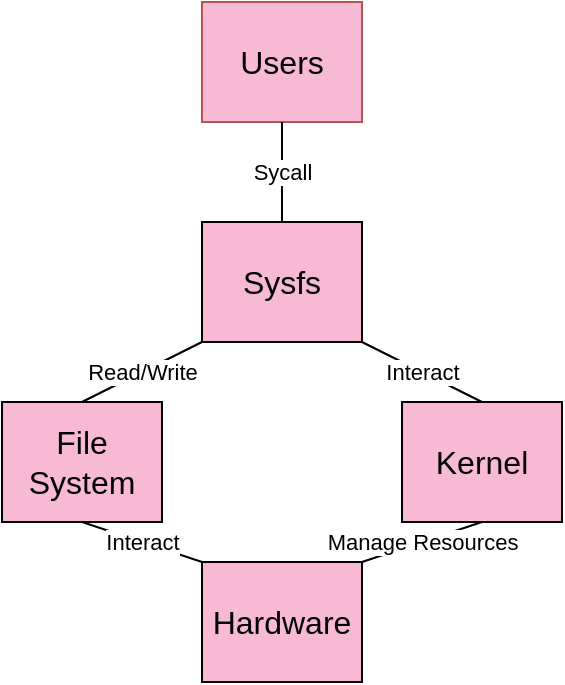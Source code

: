 <mxfile version="21.6.1" type="github">
  <diagram name="Page-1" id="oujaw5Og8ZjzXnW1-tWX">
    <mxGraphModel dx="730" dy="423" grid="1" gridSize="10" guides="1" tooltips="1" connect="1" arrows="1" fold="1" page="1" pageScale="1" pageWidth="850" pageHeight="1100" math="0" shadow="0">
      <root>
        <mxCell id="0" />
        <mxCell id="1" parent="0" />
        <mxCell id="b3DKTW9h6tUCR0ElXmK6-1" value="&lt;font style=&quot;font-size: 16px;&quot;&gt;Users&lt;/font&gt;" style="rounded=0;whiteSpace=wrap;html=1;fillColor=#F8B9D4;strokeColor=#b85450;" vertex="1" parent="1">
          <mxGeometry x="360" y="200" width="80" height="60" as="geometry" />
        </mxCell>
        <mxCell id="b3DKTW9h6tUCR0ElXmK6-3" value="&lt;font style=&quot;font-size: 16px;&quot;&gt;Sysfs&lt;/font&gt;" style="rounded=0;whiteSpace=wrap;html=1;fillColor=#F8B9D4;" vertex="1" parent="1">
          <mxGeometry x="360" y="310" width="80" height="60" as="geometry" />
        </mxCell>
        <mxCell id="b3DKTW9h6tUCR0ElXmK6-4" value="&lt;font style=&quot;font-size: 16px;&quot;&gt;Kernel&lt;/font&gt;" style="rounded=0;whiteSpace=wrap;html=1;fillColor=#F8B9D4;" vertex="1" parent="1">
          <mxGeometry x="460" y="400" width="80" height="60" as="geometry" />
        </mxCell>
        <mxCell id="b3DKTW9h6tUCR0ElXmK6-5" value="&lt;font style=&quot;font-size: 16px;&quot;&gt;File System&lt;br&gt;&lt;/font&gt;" style="rounded=0;whiteSpace=wrap;html=1;fillColor=#F8B9D4;" vertex="1" parent="1">
          <mxGeometry x="260" y="400" width="80" height="60" as="geometry" />
        </mxCell>
        <mxCell id="b3DKTW9h6tUCR0ElXmK6-6" value="&lt;font style=&quot;font-size: 16px;&quot;&gt;Hardware&lt;/font&gt;" style="rounded=0;whiteSpace=wrap;html=1;fillColor=#F8B9D4;" vertex="1" parent="1">
          <mxGeometry x="360" y="480" width="80" height="60" as="geometry" />
        </mxCell>
        <mxCell id="b3DKTW9h6tUCR0ElXmK6-7" value="Read/Write" style="endArrow=none;html=1;rounded=0;entryX=0;entryY=1;entryDx=0;entryDy=0;exitX=0.5;exitY=0;exitDx=0;exitDy=0;" edge="1" parent="1" source="b3DKTW9h6tUCR0ElXmK6-5" target="b3DKTW9h6tUCR0ElXmK6-3">
          <mxGeometry width="50" height="50" relative="1" as="geometry">
            <mxPoint x="320" y="420" as="sourcePoint" />
            <mxPoint x="370" y="370" as="targetPoint" />
          </mxGeometry>
        </mxCell>
        <mxCell id="b3DKTW9h6tUCR0ElXmK6-8" value="Interact" style="endArrow=none;html=1;rounded=0;entryX=1;entryY=1;entryDx=0;entryDy=0;exitX=0.5;exitY=0;exitDx=0;exitDy=0;" edge="1" parent="1" source="b3DKTW9h6tUCR0ElXmK6-4" target="b3DKTW9h6tUCR0ElXmK6-3">
          <mxGeometry width="50" height="50" relative="1" as="geometry">
            <mxPoint x="320" y="420" as="sourcePoint" />
            <mxPoint x="370" y="370" as="targetPoint" />
          </mxGeometry>
        </mxCell>
        <mxCell id="b3DKTW9h6tUCR0ElXmK6-9" value="Interact" style="endArrow=none;html=1;rounded=0;exitX=0;exitY=0;exitDx=0;exitDy=0;entryX=0.5;entryY=1;entryDx=0;entryDy=0;" edge="1" parent="1" source="b3DKTW9h6tUCR0ElXmK6-6" target="b3DKTW9h6tUCR0ElXmK6-5">
          <mxGeometry width="50" height="50" relative="1" as="geometry">
            <mxPoint x="320" y="420" as="sourcePoint" />
            <mxPoint x="370" y="370" as="targetPoint" />
          </mxGeometry>
        </mxCell>
        <mxCell id="b3DKTW9h6tUCR0ElXmK6-10" value="Manage Resources" style="endArrow=none;html=1;rounded=0;exitX=1;exitY=0;exitDx=0;exitDy=0;entryX=0.5;entryY=1;entryDx=0;entryDy=0;" edge="1" parent="1" source="b3DKTW9h6tUCR0ElXmK6-6" target="b3DKTW9h6tUCR0ElXmK6-4">
          <mxGeometry width="50" height="50" relative="1" as="geometry">
            <mxPoint x="320" y="420" as="sourcePoint" />
            <mxPoint x="370" y="370" as="targetPoint" />
          </mxGeometry>
        </mxCell>
        <mxCell id="b3DKTW9h6tUCR0ElXmK6-11" value="Sycall" style="endArrow=none;html=1;rounded=0;entryX=0.5;entryY=1;entryDx=0;entryDy=0;exitX=0.5;exitY=0;exitDx=0;exitDy=0;" edge="1" parent="1" source="b3DKTW9h6tUCR0ElXmK6-3" target="b3DKTW9h6tUCR0ElXmK6-1">
          <mxGeometry width="50" height="50" relative="1" as="geometry">
            <mxPoint x="320" y="420" as="sourcePoint" />
            <mxPoint x="370" y="370" as="targetPoint" />
          </mxGeometry>
        </mxCell>
      </root>
    </mxGraphModel>
  </diagram>
</mxfile>
